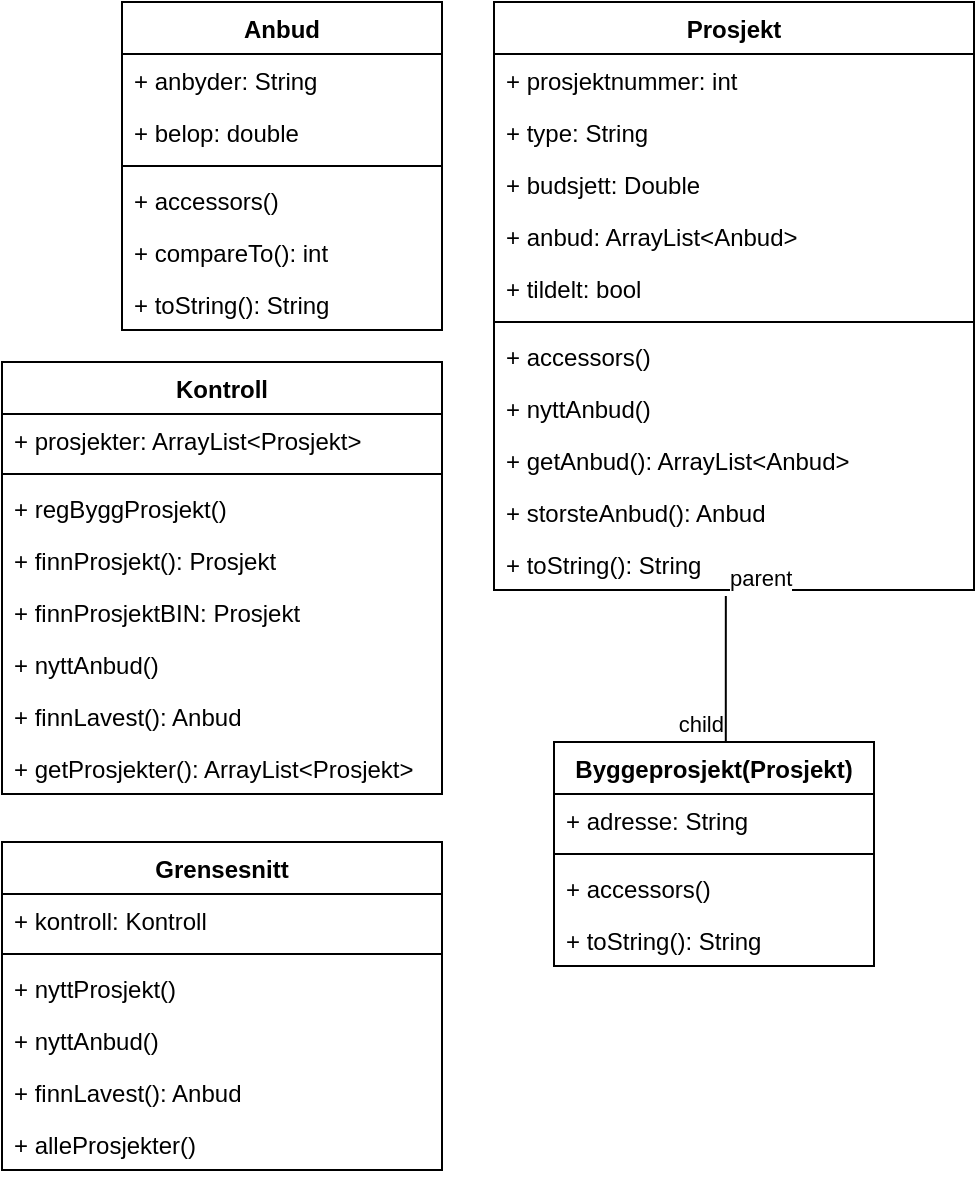 <mxfile version="15.1.3" type="device"><diagram id="uEGX39LFHmSxKVVgWYPl" name="Page-1"><mxGraphModel dx="1086" dy="806" grid="1" gridSize="10" guides="1" tooltips="1" connect="1" arrows="1" fold="1" page="1" pageScale="1" pageWidth="827" pageHeight="1169" math="0" shadow="0"><root><mxCell id="0"/><mxCell id="1" parent="0"/><mxCell id="thW72Xhb8VYiXlf-sggQ-1" value="Prosjekt" style="swimlane;fontStyle=1;align=center;verticalAlign=top;childLayout=stackLayout;horizontal=1;startSize=26;horizontalStack=0;resizeParent=1;resizeParentMax=0;resizeLast=0;collapsible=1;marginBottom=0;" vertex="1" parent="1"><mxGeometry x="440" y="270" width="240" height="294" as="geometry"/></mxCell><mxCell id="thW72Xhb8VYiXlf-sggQ-2" value="+ prosjektnummer: int" style="text;strokeColor=none;fillColor=none;align=left;verticalAlign=top;spacingLeft=4;spacingRight=4;overflow=hidden;rotatable=0;points=[[0,0.5],[1,0.5]];portConstraint=eastwest;" vertex="1" parent="thW72Xhb8VYiXlf-sggQ-1"><mxGeometry y="26" width="240" height="26" as="geometry"/></mxCell><mxCell id="thW72Xhb8VYiXlf-sggQ-6" value="+ type: String" style="text;strokeColor=none;fillColor=none;align=left;verticalAlign=top;spacingLeft=4;spacingRight=4;overflow=hidden;rotatable=0;points=[[0,0.5],[1,0.5]];portConstraint=eastwest;" vertex="1" parent="thW72Xhb8VYiXlf-sggQ-1"><mxGeometry y="52" width="240" height="26" as="geometry"/></mxCell><mxCell id="thW72Xhb8VYiXlf-sggQ-7" value="+ budsjett: Double" style="text;strokeColor=none;fillColor=none;align=left;verticalAlign=top;spacingLeft=4;spacingRight=4;overflow=hidden;rotatable=0;points=[[0,0.5],[1,0.5]];portConstraint=eastwest;" vertex="1" parent="thW72Xhb8VYiXlf-sggQ-1"><mxGeometry y="78" width="240" height="26" as="geometry"/></mxCell><mxCell id="thW72Xhb8VYiXlf-sggQ-8" value="+ anbud: ArrayList&lt;Anbud&gt;" style="text;strokeColor=none;fillColor=none;align=left;verticalAlign=top;spacingLeft=4;spacingRight=4;overflow=hidden;rotatable=0;points=[[0,0.5],[1,0.5]];portConstraint=eastwest;" vertex="1" parent="thW72Xhb8VYiXlf-sggQ-1"><mxGeometry y="104" width="240" height="26" as="geometry"/></mxCell><mxCell id="thW72Xhb8VYiXlf-sggQ-5" value="+ tildelt: bool" style="text;strokeColor=none;fillColor=none;align=left;verticalAlign=top;spacingLeft=4;spacingRight=4;overflow=hidden;rotatable=0;points=[[0,0.5],[1,0.5]];portConstraint=eastwest;" vertex="1" parent="thW72Xhb8VYiXlf-sggQ-1"><mxGeometry y="130" width="240" height="26" as="geometry"/></mxCell><mxCell id="thW72Xhb8VYiXlf-sggQ-3" value="" style="line;strokeWidth=1;fillColor=none;align=left;verticalAlign=middle;spacingTop=-1;spacingLeft=3;spacingRight=3;rotatable=0;labelPosition=right;points=[];portConstraint=eastwest;" vertex="1" parent="thW72Xhb8VYiXlf-sggQ-1"><mxGeometry y="156" width="240" height="8" as="geometry"/></mxCell><mxCell id="thW72Xhb8VYiXlf-sggQ-4" value="+ accessors()" style="text;strokeColor=none;fillColor=none;align=left;verticalAlign=top;spacingLeft=4;spacingRight=4;overflow=hidden;rotatable=0;points=[[0,0.5],[1,0.5]];portConstraint=eastwest;" vertex="1" parent="thW72Xhb8VYiXlf-sggQ-1"><mxGeometry y="164" width="240" height="26" as="geometry"/></mxCell><mxCell id="thW72Xhb8VYiXlf-sggQ-11" value="+ nyttAnbud()" style="text;strokeColor=none;fillColor=none;align=left;verticalAlign=top;spacingLeft=4;spacingRight=4;overflow=hidden;rotatable=0;points=[[0,0.5],[1,0.5]];portConstraint=eastwest;" vertex="1" parent="thW72Xhb8VYiXlf-sggQ-1"><mxGeometry y="190" width="240" height="26" as="geometry"/></mxCell><mxCell id="thW72Xhb8VYiXlf-sggQ-9" value="+ getAnbud(): ArrayList&lt;Anbud&gt;" style="text;strokeColor=none;fillColor=none;align=left;verticalAlign=top;spacingLeft=4;spacingRight=4;overflow=hidden;rotatable=0;points=[[0,0.5],[1,0.5]];portConstraint=eastwest;" vertex="1" parent="thW72Xhb8VYiXlf-sggQ-1"><mxGeometry y="216" width="240" height="26" as="geometry"/></mxCell><mxCell id="thW72Xhb8VYiXlf-sggQ-12" value="+ storsteAnbud(): Anbud" style="text;strokeColor=none;fillColor=none;align=left;verticalAlign=top;spacingLeft=4;spacingRight=4;overflow=hidden;rotatable=0;points=[[0,0.5],[1,0.5]];portConstraint=eastwest;" vertex="1" parent="thW72Xhb8VYiXlf-sggQ-1"><mxGeometry y="242" width="240" height="26" as="geometry"/></mxCell><mxCell id="thW72Xhb8VYiXlf-sggQ-33" value="+ toString(): String" style="text;strokeColor=none;fillColor=none;align=left;verticalAlign=top;spacingLeft=4;spacingRight=4;overflow=hidden;rotatable=0;points=[[0,0.5],[1,0.5]];portConstraint=eastwest;" vertex="1" parent="thW72Xhb8VYiXlf-sggQ-1"><mxGeometry y="268" width="240" height="26" as="geometry"/></mxCell><mxCell id="thW72Xhb8VYiXlf-sggQ-29" value="Anbud" style="swimlane;fontStyle=1;align=center;verticalAlign=top;childLayout=stackLayout;horizontal=1;startSize=26;horizontalStack=0;resizeParent=1;resizeParentMax=0;resizeLast=0;collapsible=1;marginBottom=0;" vertex="1" parent="1"><mxGeometry x="254" y="270" width="160" height="164" as="geometry"/></mxCell><mxCell id="thW72Xhb8VYiXlf-sggQ-30" value="+ anbyder: String" style="text;strokeColor=none;fillColor=none;align=left;verticalAlign=top;spacingLeft=4;spacingRight=4;overflow=hidden;rotatable=0;points=[[0,0.5],[1,0.5]];portConstraint=eastwest;" vertex="1" parent="thW72Xhb8VYiXlf-sggQ-29"><mxGeometry y="26" width="160" height="26" as="geometry"/></mxCell><mxCell id="thW72Xhb8VYiXlf-sggQ-34" value="+ belop: double" style="text;strokeColor=none;fillColor=none;align=left;verticalAlign=top;spacingLeft=4;spacingRight=4;overflow=hidden;rotatable=0;points=[[0,0.5],[1,0.5]];portConstraint=eastwest;" vertex="1" parent="thW72Xhb8VYiXlf-sggQ-29"><mxGeometry y="52" width="160" height="26" as="geometry"/></mxCell><mxCell id="thW72Xhb8VYiXlf-sggQ-31" value="" style="line;strokeWidth=1;fillColor=none;align=left;verticalAlign=middle;spacingTop=-1;spacingLeft=3;spacingRight=3;rotatable=0;labelPosition=right;points=[];portConstraint=eastwest;" vertex="1" parent="thW72Xhb8VYiXlf-sggQ-29"><mxGeometry y="78" width="160" height="8" as="geometry"/></mxCell><mxCell id="thW72Xhb8VYiXlf-sggQ-32" value="+ accessors()" style="text;strokeColor=none;fillColor=none;align=left;verticalAlign=top;spacingLeft=4;spacingRight=4;overflow=hidden;rotatable=0;points=[[0,0.5],[1,0.5]];portConstraint=eastwest;" vertex="1" parent="thW72Xhb8VYiXlf-sggQ-29"><mxGeometry y="86" width="160" height="26" as="geometry"/></mxCell><mxCell id="thW72Xhb8VYiXlf-sggQ-36" value="+ compareTo(): int" style="text;strokeColor=none;fillColor=none;align=left;verticalAlign=top;spacingLeft=4;spacingRight=4;overflow=hidden;rotatable=0;points=[[0,0.5],[1,0.5]];portConstraint=eastwest;" vertex="1" parent="thW72Xhb8VYiXlf-sggQ-29"><mxGeometry y="112" width="160" height="26" as="geometry"/></mxCell><mxCell id="thW72Xhb8VYiXlf-sggQ-35" value="+ toString(): String" style="text;strokeColor=none;fillColor=none;align=left;verticalAlign=top;spacingLeft=4;spacingRight=4;overflow=hidden;rotatable=0;points=[[0,0.5],[1,0.5]];portConstraint=eastwest;" vertex="1" parent="thW72Xhb8VYiXlf-sggQ-29"><mxGeometry y="138" width="160" height="26" as="geometry"/></mxCell><mxCell id="thW72Xhb8VYiXlf-sggQ-37" value="Byggeprosjekt(Prosjekt)" style="swimlane;fontStyle=1;align=center;verticalAlign=top;childLayout=stackLayout;horizontal=1;startSize=26;horizontalStack=0;resizeParent=1;resizeParentMax=0;resizeLast=0;collapsible=1;marginBottom=0;" vertex="1" parent="1"><mxGeometry x="470" y="640" width="160" height="112" as="geometry"/></mxCell><mxCell id="thW72Xhb8VYiXlf-sggQ-38" value="+ adresse: String" style="text;strokeColor=none;fillColor=none;align=left;verticalAlign=top;spacingLeft=4;spacingRight=4;overflow=hidden;rotatable=0;points=[[0,0.5],[1,0.5]];portConstraint=eastwest;" vertex="1" parent="thW72Xhb8VYiXlf-sggQ-37"><mxGeometry y="26" width="160" height="26" as="geometry"/></mxCell><mxCell id="thW72Xhb8VYiXlf-sggQ-40" value="" style="line;strokeWidth=1;fillColor=none;align=left;verticalAlign=middle;spacingTop=-1;spacingLeft=3;spacingRight=3;rotatable=0;labelPosition=right;points=[];portConstraint=eastwest;" vertex="1" parent="thW72Xhb8VYiXlf-sggQ-37"><mxGeometry y="52" width="160" height="8" as="geometry"/></mxCell><mxCell id="thW72Xhb8VYiXlf-sggQ-41" value="+ accessors()" style="text;strokeColor=none;fillColor=none;align=left;verticalAlign=top;spacingLeft=4;spacingRight=4;overflow=hidden;rotatable=0;points=[[0,0.5],[1,0.5]];portConstraint=eastwest;" vertex="1" parent="thW72Xhb8VYiXlf-sggQ-37"><mxGeometry y="60" width="160" height="26" as="geometry"/></mxCell><mxCell id="thW72Xhb8VYiXlf-sggQ-43" value="+ toString(): String" style="text;strokeColor=none;fillColor=none;align=left;verticalAlign=top;spacingLeft=4;spacingRight=4;overflow=hidden;rotatable=0;points=[[0,0.5],[1,0.5]];portConstraint=eastwest;" vertex="1" parent="thW72Xhb8VYiXlf-sggQ-37"><mxGeometry y="86" width="160" height="26" as="geometry"/></mxCell><mxCell id="thW72Xhb8VYiXlf-sggQ-56" value="Kontroll" style="swimlane;fontStyle=1;align=center;verticalAlign=top;childLayout=stackLayout;horizontal=1;startSize=26;horizontalStack=0;resizeParent=1;resizeParentMax=0;resizeLast=0;collapsible=1;marginBottom=0;" vertex="1" parent="1"><mxGeometry x="194" y="450" width="220" height="216" as="geometry"/></mxCell><mxCell id="thW72Xhb8VYiXlf-sggQ-57" value="+ prosjekter: ArrayList&lt;Prosjekt&gt;" style="text;strokeColor=none;fillColor=none;align=left;verticalAlign=top;spacingLeft=4;spacingRight=4;overflow=hidden;rotatable=0;points=[[0,0.5],[1,0.5]];portConstraint=eastwest;" vertex="1" parent="thW72Xhb8VYiXlf-sggQ-56"><mxGeometry y="26" width="220" height="26" as="geometry"/></mxCell><mxCell id="thW72Xhb8VYiXlf-sggQ-58" value="" style="line;strokeWidth=1;fillColor=none;align=left;verticalAlign=middle;spacingTop=-1;spacingLeft=3;spacingRight=3;rotatable=0;labelPosition=right;points=[];portConstraint=eastwest;" vertex="1" parent="thW72Xhb8VYiXlf-sggQ-56"><mxGeometry y="52" width="220" height="8" as="geometry"/></mxCell><mxCell id="thW72Xhb8VYiXlf-sggQ-59" value="+ regByggProsjekt()" style="text;strokeColor=none;fillColor=none;align=left;verticalAlign=top;spacingLeft=4;spacingRight=4;overflow=hidden;rotatable=0;points=[[0,0.5],[1,0.5]];portConstraint=eastwest;" vertex="1" parent="thW72Xhb8VYiXlf-sggQ-56"><mxGeometry y="60" width="220" height="26" as="geometry"/></mxCell><mxCell id="thW72Xhb8VYiXlf-sggQ-65" value="+ finnProsjekt(): Prosjekt" style="text;strokeColor=none;fillColor=none;align=left;verticalAlign=top;spacingLeft=4;spacingRight=4;overflow=hidden;rotatable=0;points=[[0,0.5],[1,0.5]];portConstraint=eastwest;" vertex="1" parent="thW72Xhb8VYiXlf-sggQ-56"><mxGeometry y="86" width="220" height="26" as="geometry"/></mxCell><mxCell id="thW72Xhb8VYiXlf-sggQ-64" value="+ finnProsjektBIN: Prosjekt" style="text;strokeColor=none;fillColor=none;align=left;verticalAlign=top;spacingLeft=4;spacingRight=4;overflow=hidden;rotatable=0;points=[[0,0.5],[1,0.5]];portConstraint=eastwest;" vertex="1" parent="thW72Xhb8VYiXlf-sggQ-56"><mxGeometry y="112" width="220" height="26" as="geometry"/></mxCell><mxCell id="thW72Xhb8VYiXlf-sggQ-68" value="+ nyttAnbud()" style="text;strokeColor=none;fillColor=none;align=left;verticalAlign=top;spacingLeft=4;spacingRight=4;overflow=hidden;rotatable=0;points=[[0,0.5],[1,0.5]];portConstraint=eastwest;" vertex="1" parent="thW72Xhb8VYiXlf-sggQ-56"><mxGeometry y="138" width="220" height="26" as="geometry"/></mxCell><mxCell id="thW72Xhb8VYiXlf-sggQ-67" value="+ finnLavest(): Anbud" style="text;strokeColor=none;fillColor=none;align=left;verticalAlign=top;spacingLeft=4;spacingRight=4;overflow=hidden;rotatable=0;points=[[0,0.5],[1,0.5]];portConstraint=eastwest;" vertex="1" parent="thW72Xhb8VYiXlf-sggQ-56"><mxGeometry y="164" width="220" height="26" as="geometry"/></mxCell><mxCell id="thW72Xhb8VYiXlf-sggQ-66" value="+ getProsjekter(): ArrayList&lt;Prosjekt&gt;" style="text;strokeColor=none;fillColor=none;align=left;verticalAlign=top;spacingLeft=4;spacingRight=4;overflow=hidden;rotatable=0;points=[[0,0.5],[1,0.5]];portConstraint=eastwest;" vertex="1" parent="thW72Xhb8VYiXlf-sggQ-56"><mxGeometry y="190" width="220" height="26" as="geometry"/></mxCell><mxCell id="thW72Xhb8VYiXlf-sggQ-60" value="" style="endArrow=none;html=1;edgeStyle=orthogonalEdgeStyle;exitX=0.483;exitY=1.115;exitDx=0;exitDy=0;exitPerimeter=0;" edge="1" parent="1" source="thW72Xhb8VYiXlf-sggQ-33" target="thW72Xhb8VYiXlf-sggQ-37"><mxGeometry relative="1" as="geometry"><mxPoint x="220" y="760" as="sourcePoint"/><mxPoint x="380" y="760" as="targetPoint"/><Array as="points"><mxPoint x="556" y="600"/><mxPoint x="556" y="600"/></Array></mxGeometry></mxCell><mxCell id="thW72Xhb8VYiXlf-sggQ-61" value="parent" style="edgeLabel;resizable=0;html=1;align=left;verticalAlign=bottom;" connectable="0" vertex="1" parent="thW72Xhb8VYiXlf-sggQ-60"><mxGeometry x="-1" relative="1" as="geometry"/></mxCell><mxCell id="thW72Xhb8VYiXlf-sggQ-62" value="child" style="edgeLabel;resizable=0;html=1;align=right;verticalAlign=bottom;" connectable="0" vertex="1" parent="thW72Xhb8VYiXlf-sggQ-60"><mxGeometry x="1" relative="1" as="geometry"/></mxCell><mxCell id="thW72Xhb8VYiXlf-sggQ-69" value="Grensesnitt" style="swimlane;fontStyle=1;align=center;verticalAlign=top;childLayout=stackLayout;horizontal=1;startSize=26;horizontalStack=0;resizeParent=1;resizeParentMax=0;resizeLast=0;collapsible=1;marginBottom=0;" vertex="1" parent="1"><mxGeometry x="194" y="690" width="220" height="164" as="geometry"/></mxCell><mxCell id="thW72Xhb8VYiXlf-sggQ-70" value="+ kontroll: Kontroll" style="text;strokeColor=none;fillColor=none;align=left;verticalAlign=top;spacingLeft=4;spacingRight=4;overflow=hidden;rotatable=0;points=[[0,0.5],[1,0.5]];portConstraint=eastwest;" vertex="1" parent="thW72Xhb8VYiXlf-sggQ-69"><mxGeometry y="26" width="220" height="26" as="geometry"/></mxCell><mxCell id="thW72Xhb8VYiXlf-sggQ-71" value="" style="line;strokeWidth=1;fillColor=none;align=left;verticalAlign=middle;spacingTop=-1;spacingLeft=3;spacingRight=3;rotatable=0;labelPosition=right;points=[];portConstraint=eastwest;" vertex="1" parent="thW72Xhb8VYiXlf-sggQ-69"><mxGeometry y="52" width="220" height="8" as="geometry"/></mxCell><mxCell id="thW72Xhb8VYiXlf-sggQ-72" value="+ nyttProsjekt()" style="text;strokeColor=none;fillColor=none;align=left;verticalAlign=top;spacingLeft=4;spacingRight=4;overflow=hidden;rotatable=0;points=[[0,0.5],[1,0.5]];portConstraint=eastwest;" vertex="1" parent="thW72Xhb8VYiXlf-sggQ-69"><mxGeometry y="60" width="220" height="26" as="geometry"/></mxCell><mxCell id="thW72Xhb8VYiXlf-sggQ-73" value="+ nyttAnbud()" style="text;strokeColor=none;fillColor=none;align=left;verticalAlign=top;spacingLeft=4;spacingRight=4;overflow=hidden;rotatable=0;points=[[0,0.5],[1,0.5]];portConstraint=eastwest;" vertex="1" parent="thW72Xhb8VYiXlf-sggQ-69"><mxGeometry y="86" width="220" height="26" as="geometry"/></mxCell><mxCell id="thW72Xhb8VYiXlf-sggQ-76" value="+ finnLavest(): Anbud" style="text;strokeColor=none;fillColor=none;align=left;verticalAlign=top;spacingLeft=4;spacingRight=4;overflow=hidden;rotatable=0;points=[[0,0.5],[1,0.5]];portConstraint=eastwest;" vertex="1" parent="thW72Xhb8VYiXlf-sggQ-69"><mxGeometry y="112" width="220" height="26" as="geometry"/></mxCell><mxCell id="thW72Xhb8VYiXlf-sggQ-77" value="+ alleProsjekter()" style="text;strokeColor=none;fillColor=none;align=left;verticalAlign=top;spacingLeft=4;spacingRight=4;overflow=hidden;rotatable=0;points=[[0,0.5],[1,0.5]];portConstraint=eastwest;" vertex="1" parent="thW72Xhb8VYiXlf-sggQ-69"><mxGeometry y="138" width="220" height="26" as="geometry"/></mxCell></root></mxGraphModel></diagram></mxfile>